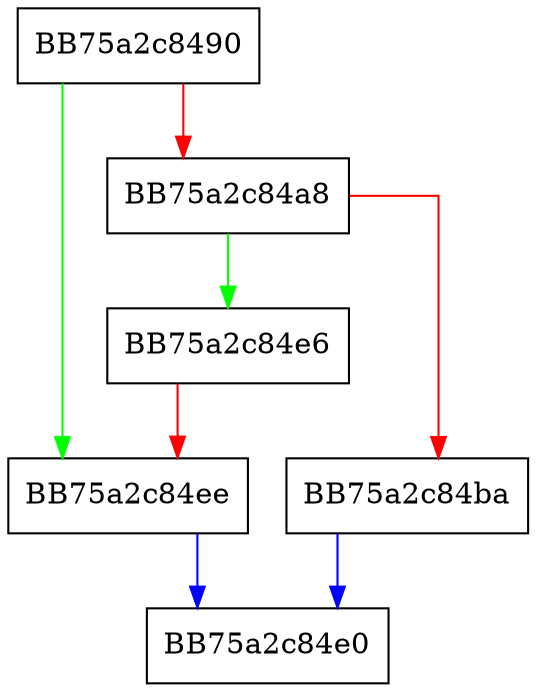 digraph badcomMlexer_CreateInputBuffer {
  node [shape="box"];
  graph [splines=ortho];
  BB75a2c8490 -> BB75a2c84ee [color="green"];
  BB75a2c8490 -> BB75a2c84a8 [color="red"];
  BB75a2c84a8 -> BB75a2c84e6 [color="green"];
  BB75a2c84a8 -> BB75a2c84ba [color="red"];
  BB75a2c84ba -> BB75a2c84e0 [color="blue"];
  BB75a2c84e6 -> BB75a2c84ee [color="red"];
  BB75a2c84ee -> BB75a2c84e0 [color="blue"];
}